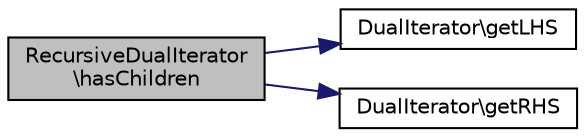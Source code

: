 digraph "RecursiveDualIterator\hasChildren"
{
  edge [fontname="Helvetica",fontsize="10",labelfontname="Helvetica",labelfontsize="10"];
  node [fontname="Helvetica",fontsize="10",shape=record];
  rankdir="LR";
  Node1 [label="RecursiveDualIterator\l\\hasChildren",height=0.2,width=0.4,color="black", fillcolor="grey75", style="filled" fontcolor="black"];
  Node1 -> Node2 [color="midnightblue",fontsize="10",style="solid",fontname="Helvetica"];
  Node2 [label="DualIterator\\getLHS",height=0.2,width=0.4,color="black", fillcolor="white", style="filled",URL="$classDualIterator.html#a7ca3d58c2eb5104da45bf174250757ad"];
  Node1 -> Node3 [color="midnightblue",fontsize="10",style="solid",fontname="Helvetica"];
  Node3 [label="DualIterator\\getRHS",height=0.2,width=0.4,color="black", fillcolor="white", style="filled",URL="$classDualIterator.html#ad5a0eb29ffb8888f8d7e14c550f3b6e2"];
}
